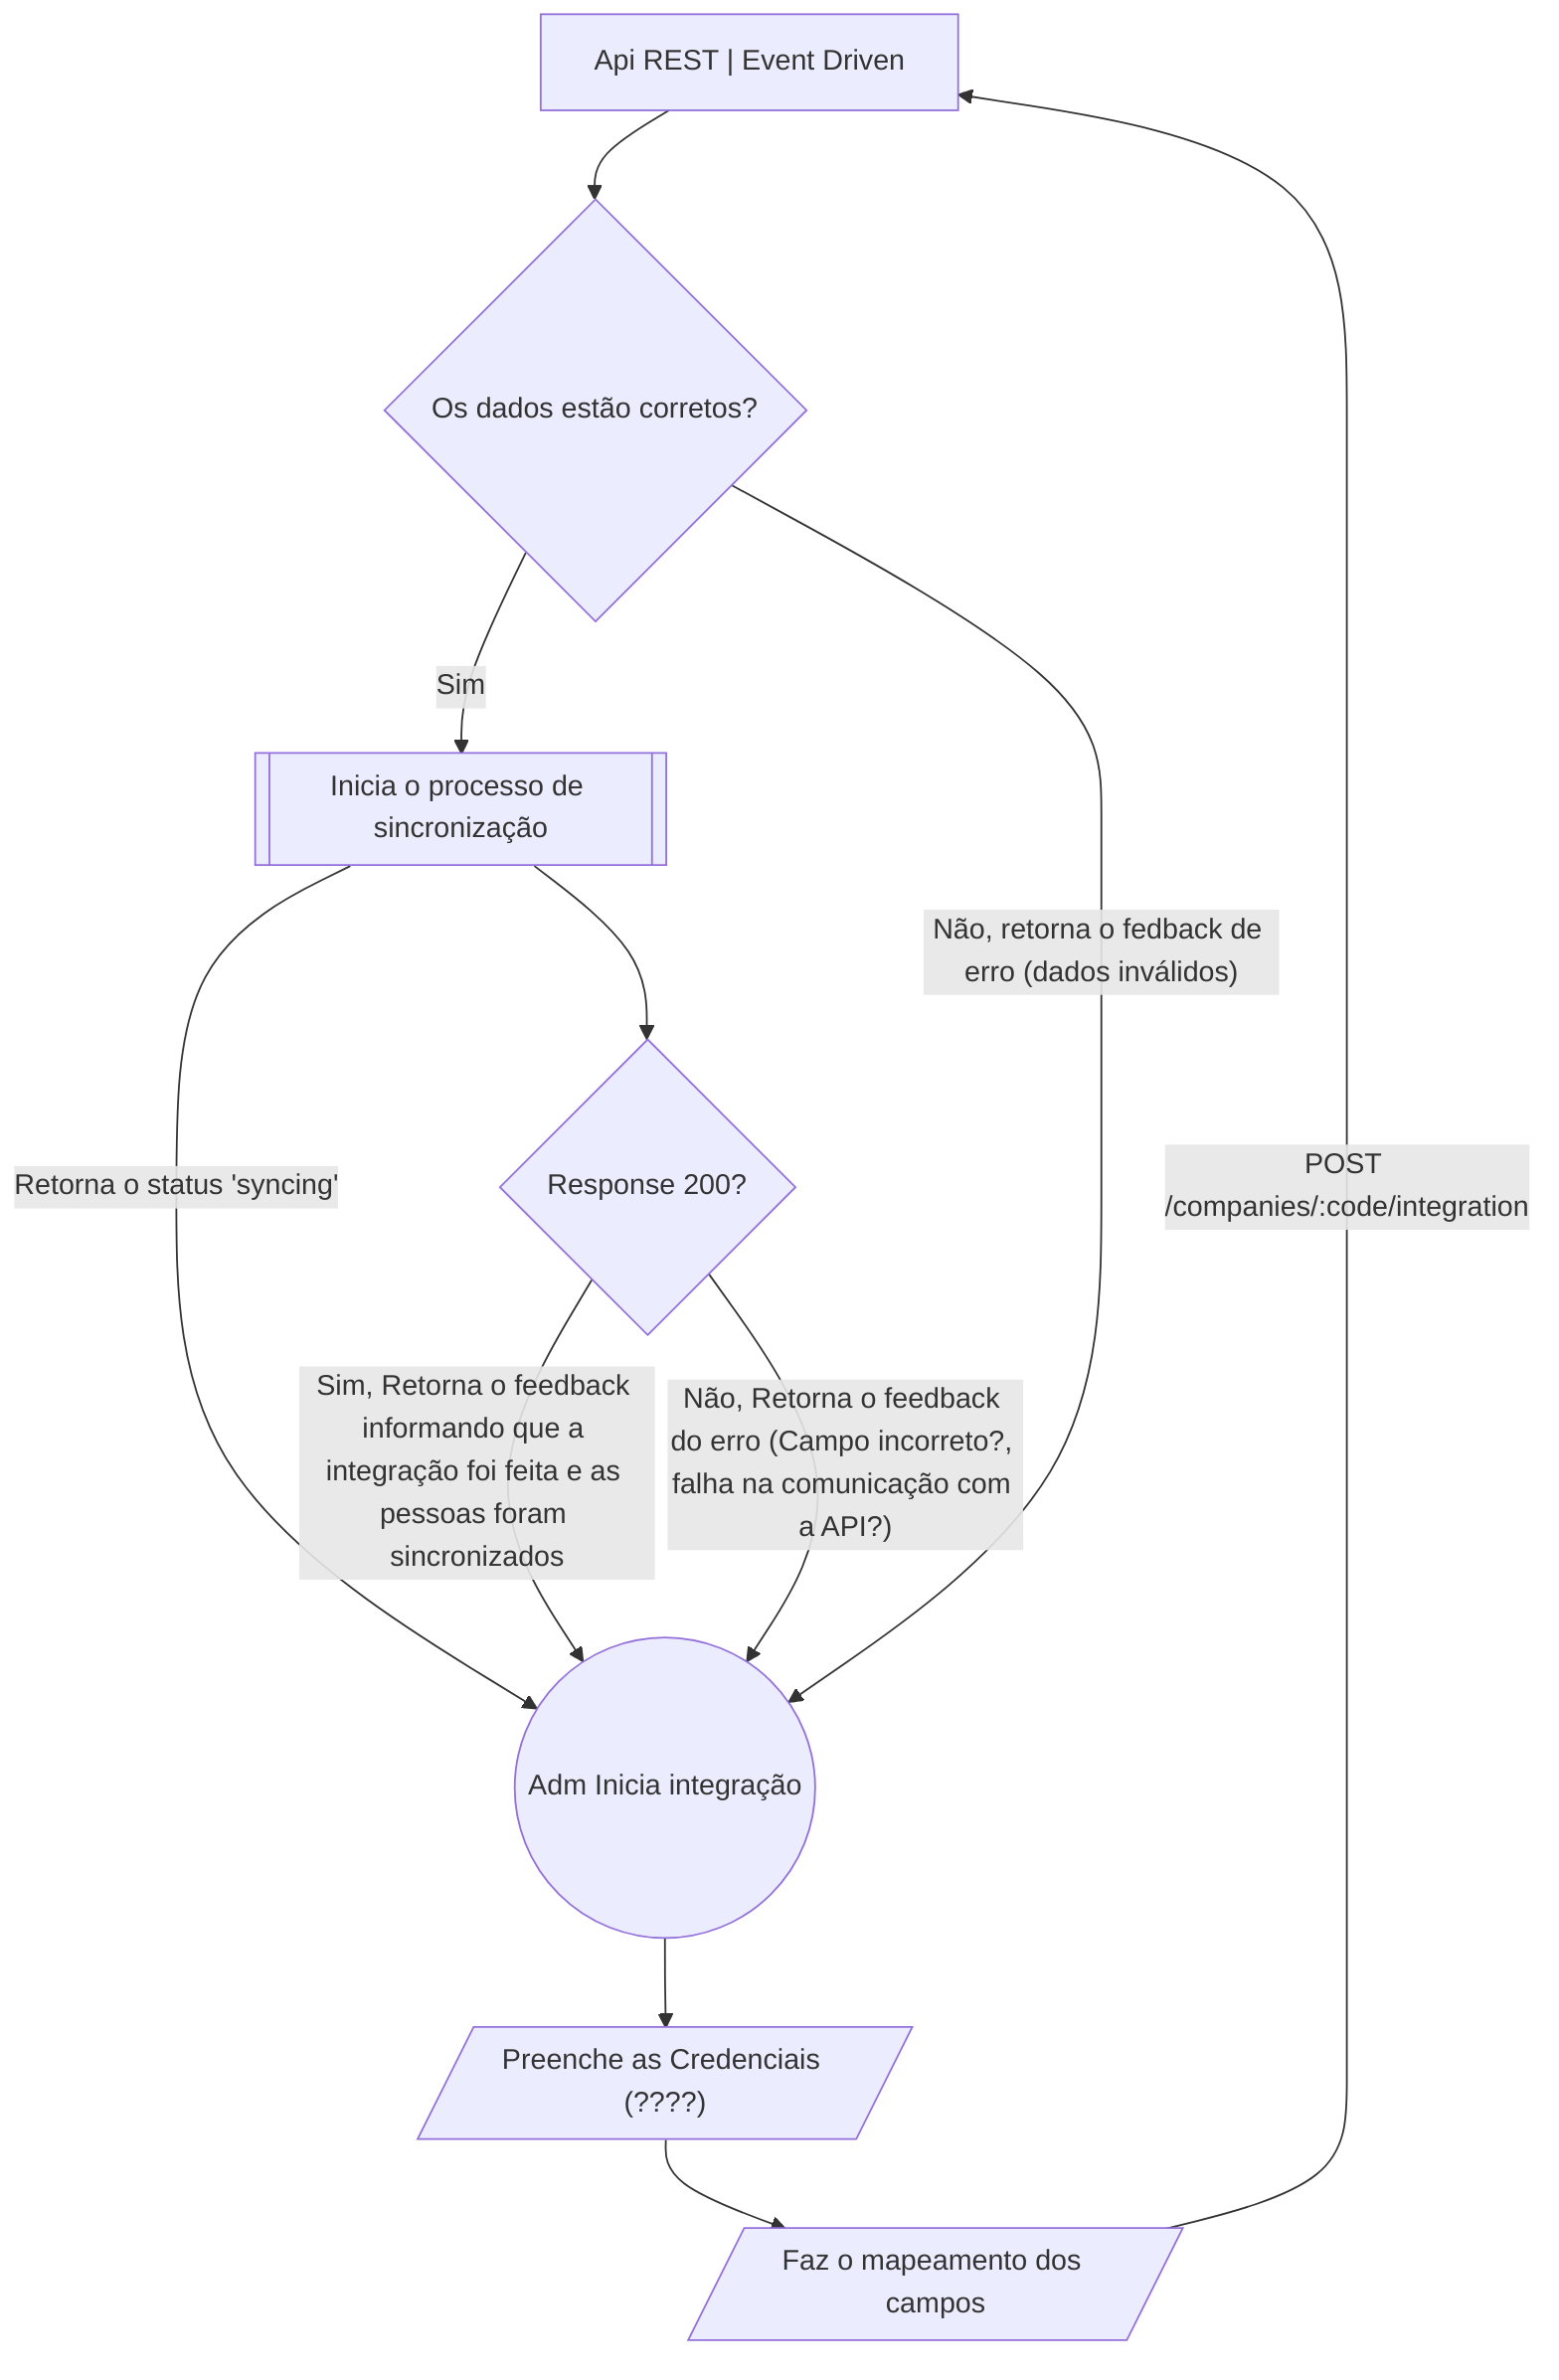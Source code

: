 flowchart TD
    Api@{ shape: rect, label: "Api REST | Event Driven" }

    %% Gestão de integração e Sincronização de dados
    AdministratorNewIntegration["Adm Inicia integração"] --> Step1@{ shape: lean-r, label: "Preenche as Credenciais (????)" } 
    Step1 --> Step2@{ shape: lean-r, label: "Faz o mapeamento dos campos" }
    Step2 -- "POST /companies/:code/integration" --> Api
    Api --> IntegrationValidator@{ shape: diam, label: "Os dados estão corretos?" }
    IntegrationValidator -- "Sim" --> StartSyncing@{ shape: subproc, label: "Inicia o processo de sincronização" }
    StartSyncing -- "Retorna o status 'syncing'" --> AdministratorNewIntegration
    IntegrationValidator -- "Não, retorna o fedback de erro (dados inválidos)" --> AdministratorNewIntegration
    StartSyncing --> IntegrationSyncingValidator["Response 200?"]
    IntegrationSyncingValidator -- "Sim, Retorna o feedback informando que a integração foi feita e as pessoas foram sincronizados" --> AdministratorNewIntegration
    IntegrationSyncingValidator -- "Não, Retorna o feedback do erro (Campo incorreto?, falha na comunicação com a API?)" --> AdministratorNewIntegration
    IntegrationSyncingValidator@{ shape: diam }
    AdministratorNewIntegration@{ shape: circle }

    %% Gestão de Login, Autorização e Usuários